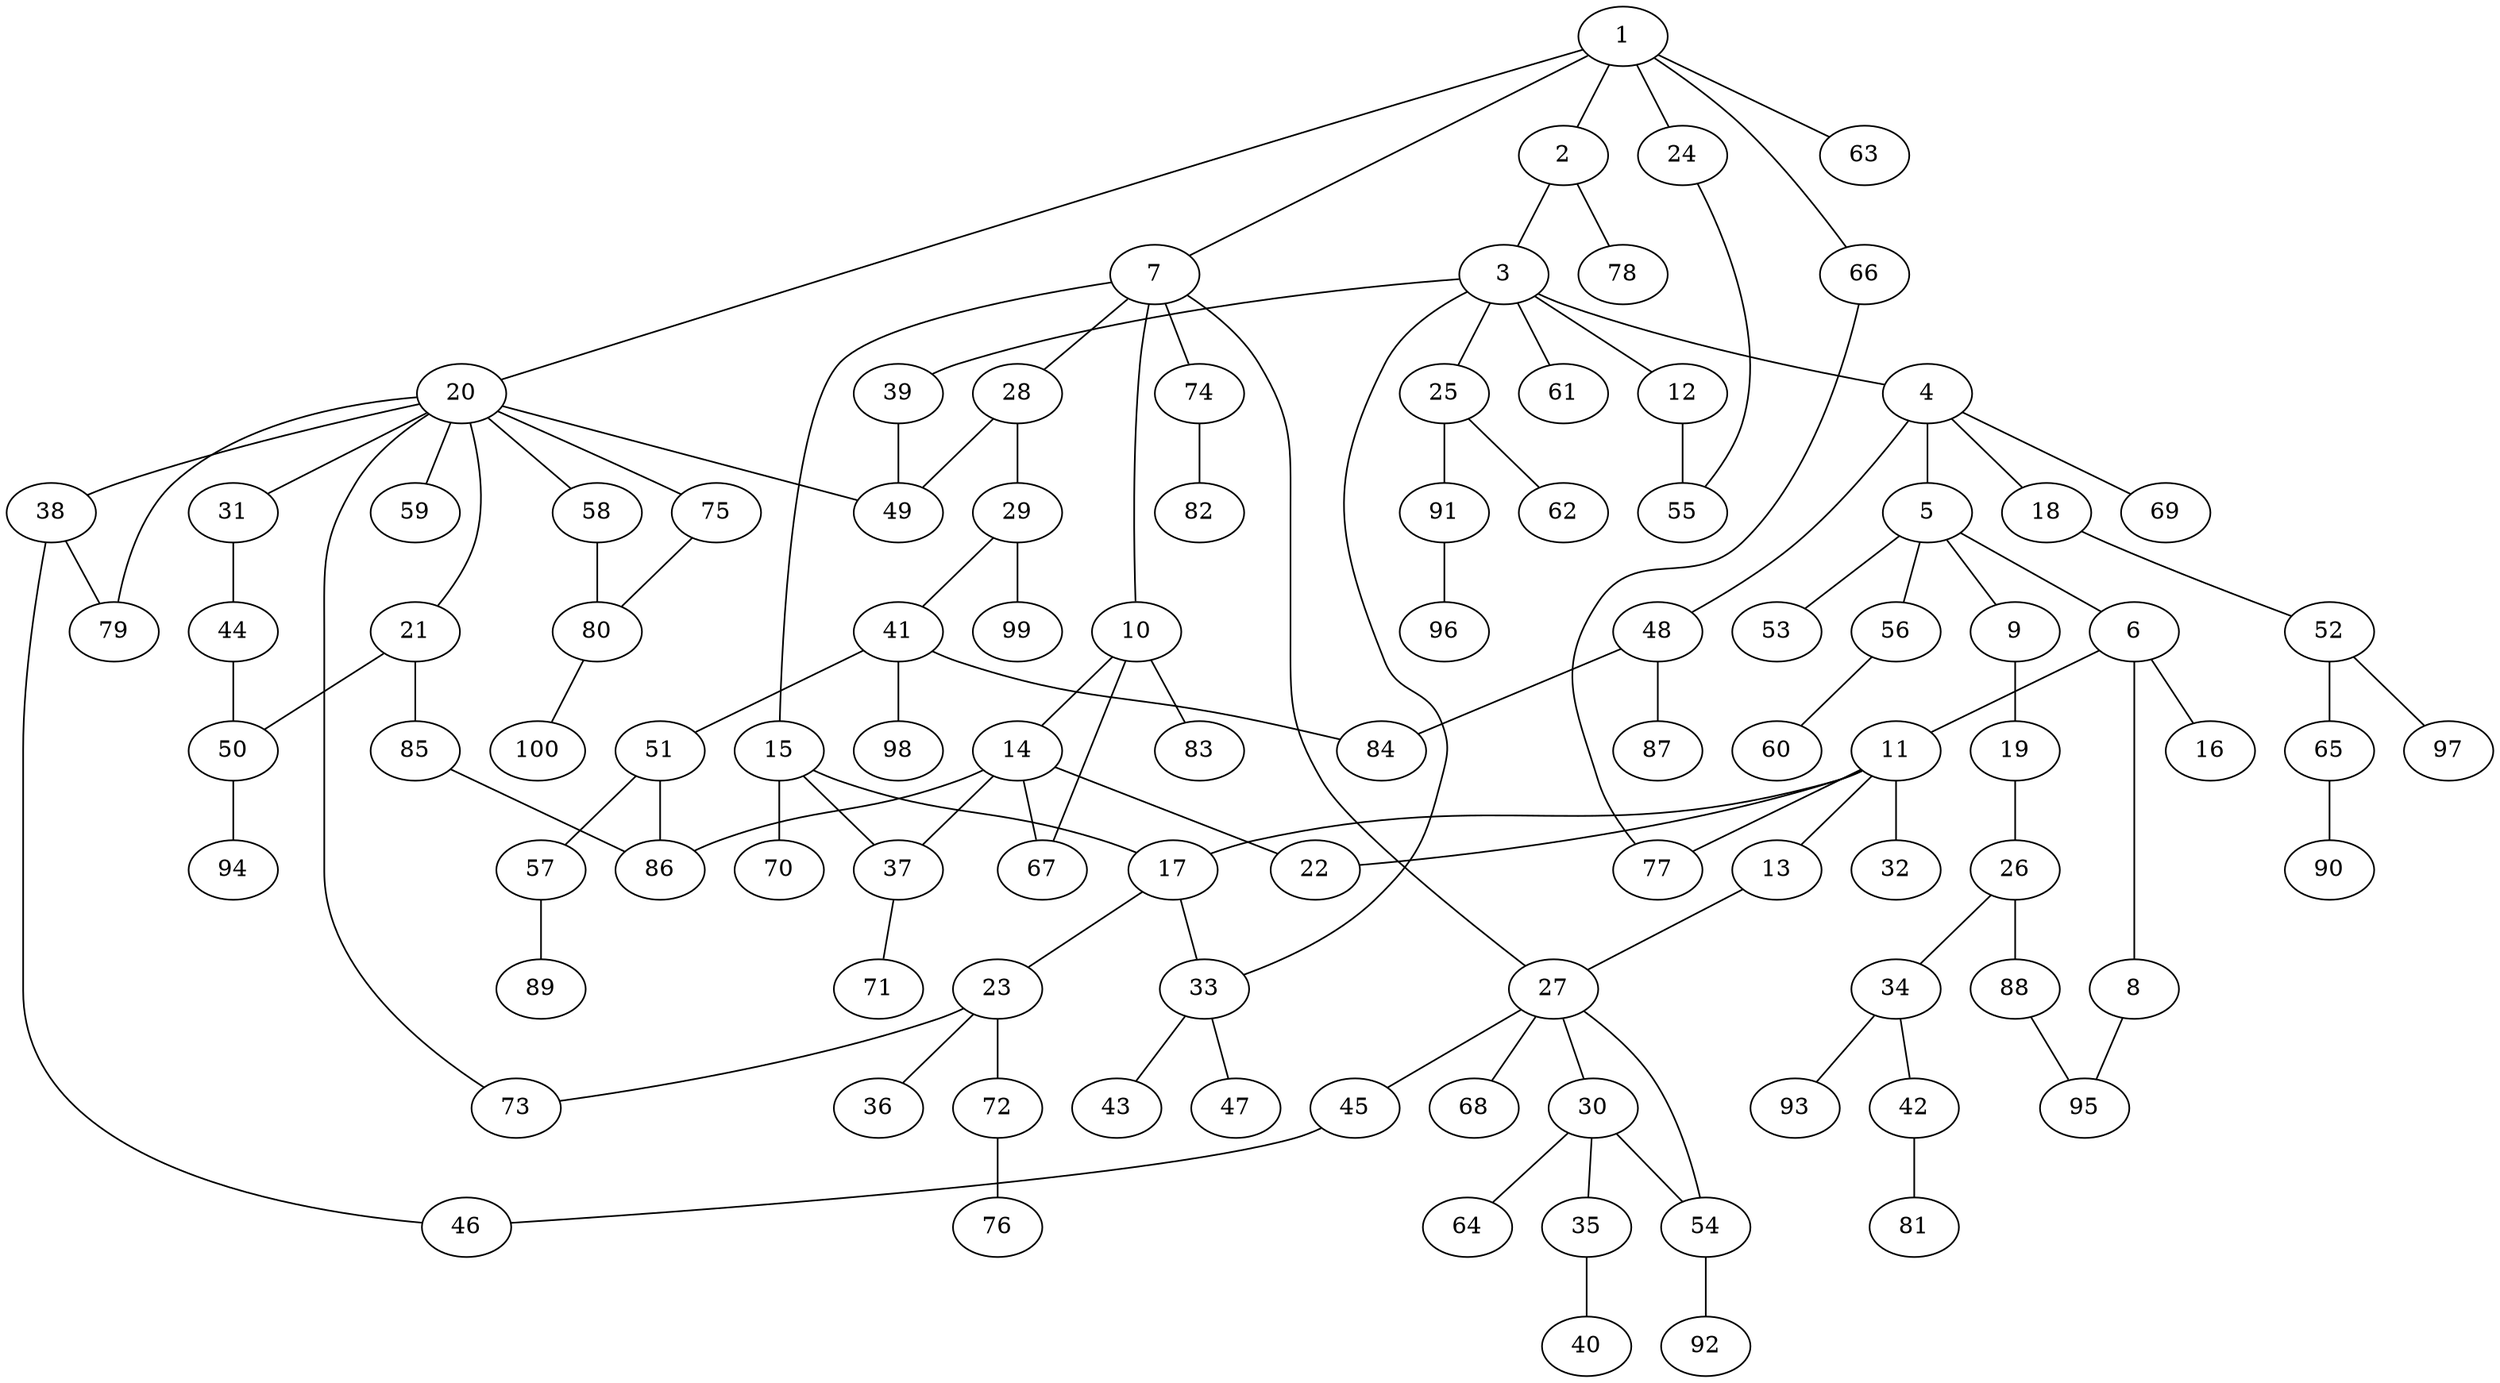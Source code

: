 graph graphname {1--2
1--7
1--20
1--24
1--63
1--66
2--3
2--78
3--4
3--12
3--25
3--33
3--39
3--61
4--5
4--18
4--48
4--69
5--6
5--9
5--53
5--56
6--8
6--11
6--16
7--10
7--15
7--27
7--28
7--74
8--95
9--19
10--14
10--67
10--83
11--13
11--17
11--22
11--32
11--77
12--55
13--27
14--22
14--37
14--67
14--86
15--17
15--37
15--70
17--23
17--33
18--52
19--26
20--21
20--31
20--38
20--49
20--58
20--59
20--73
20--75
20--79
21--50
21--85
23--36
23--72
23--73
24--55
25--62
25--91
26--34
26--88
27--30
27--45
27--54
27--68
28--29
28--49
29--41
29--99
30--35
30--54
30--64
31--44
33--43
33--47
34--42
34--93
35--40
37--71
38--46
38--79
39--49
41--51
41--84
41--98
42--81
44--50
45--46
48--84
48--87
50--94
51--57
51--86
52--65
52--97
54--92
56--60
57--89
58--80
65--90
66--77
72--76
74--82
75--80
80--100
85--86
88--95
91--96
}